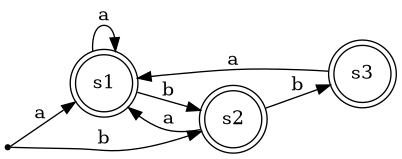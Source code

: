  @startuml
digraph fsm {
    rankdir=LR;
    scale=5;

    node [shape = point] start
    node [shape = doublecircle]; s1;
    node [shape = doublecircle ]; s2;
    node [shape = doublecircle] s3;

    start -> s1 [label = "a"];
    start -> s2 [label = "b"];

    s1 -> s1 [ label = "a" ];
    s1 -> s2 [ label = "b" ];
    s2 -> s1 [ label = "a" ];
    s2 -> s3 [ label = "b" ];
    s3 -> s1 [ label = "a" ];
}
@enduml
